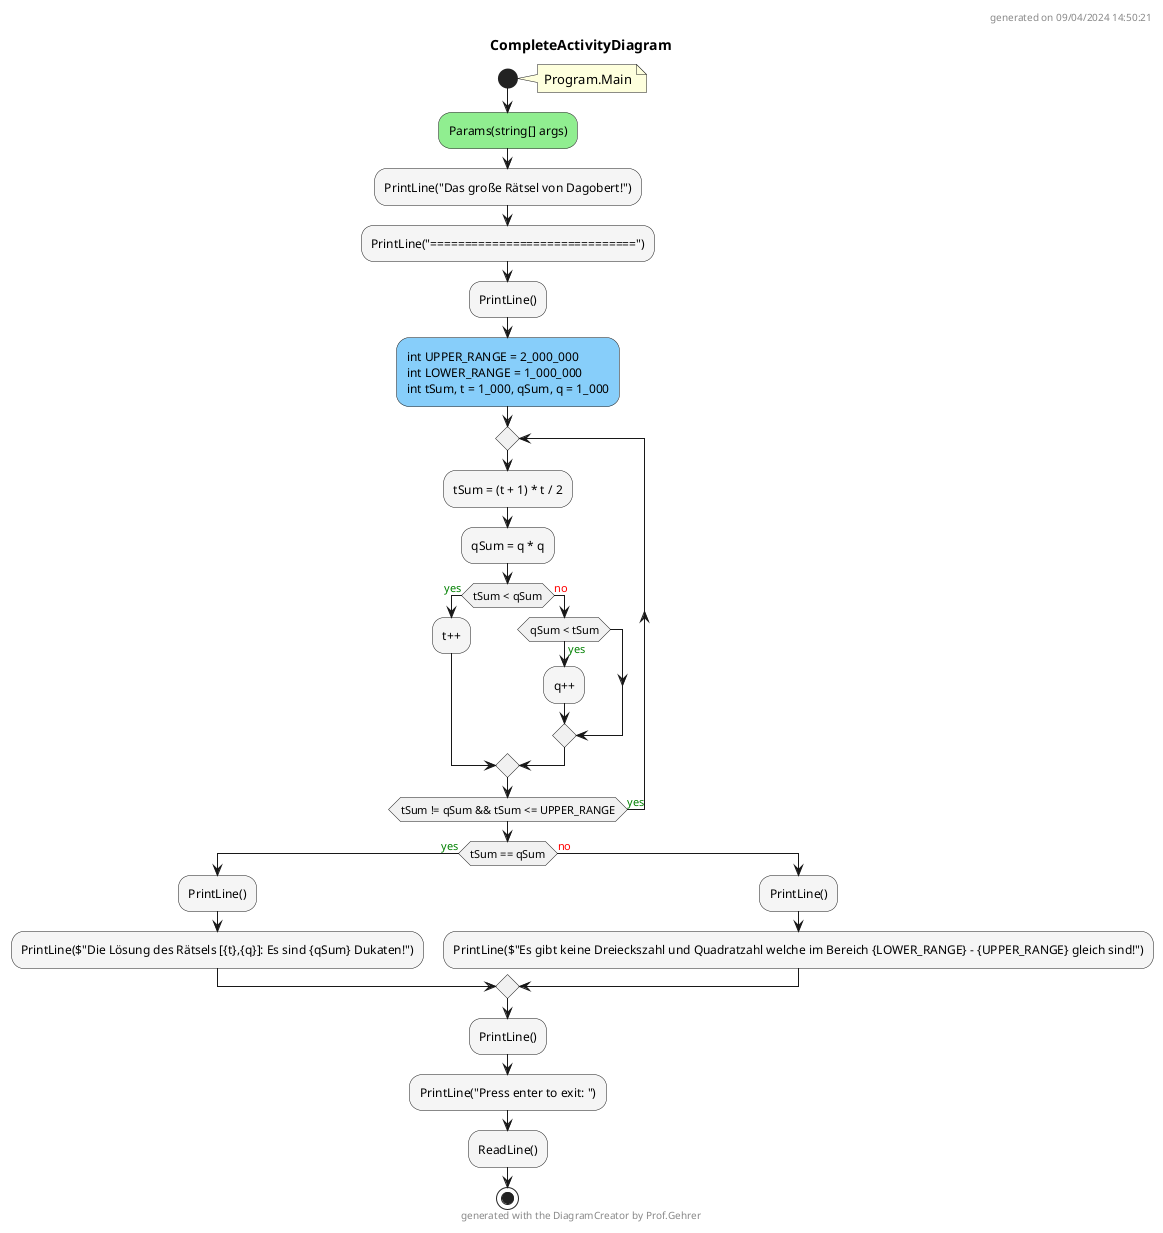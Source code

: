 @startuml CompleteActivityDiagram
header
generated on 09/04/2024 14:50:21
end header
title CompleteActivityDiagram
start
note right:  Program.Main
#LightGreen:Params(string[] args);
#WhiteSmoke:PrintLine("Das große Rätsel von Dagobert!");
#WhiteSmoke:PrintLine("==============================");
#WhiteSmoke:PrintLine();
#LightSkyBlue:int UPPER_RANGE = 2_000_000\nint LOWER_RANGE = 1_000_000\nint tSum, t = 1_000, qSum, q = 1_000;
repeat
        #WhiteSmoke:tSum = (t + 1) * t / 2;
        #WhiteSmoke:qSum = q * q;
        if (tSum < qSum) then (<color:green>yes)
                #WhiteSmoke:t++;
            else (<color:red>no)
                if (qSum < tSum) then (<color:green>yes)
                        #WhiteSmoke:q++;
                endif
        endif
repeat while (tSum != qSum && tSum <= UPPER_RANGE) is (<color:green>yes)
if (tSum == qSum) then (<color:green>yes)
        #WhiteSmoke:PrintLine();
        #WhiteSmoke:PrintLine($"Die Lösung des Rätsels [{t},{q}]: Es sind {qSum} Dukaten!");
    else (<color:red>no)
            #WhiteSmoke:PrintLine();
            #WhiteSmoke:PrintLine($"Es gibt keine Dreieckszahl und Quadratzahl welche im Bereich {LOWER_RANGE} - {UPPER_RANGE} gleich sind!");
endif
#WhiteSmoke:PrintLine();
#WhiteSmoke:PrintLine("Press enter to exit: ");
#WhiteSmoke:ReadLine();
stop
footer
generated with the DiagramCreator by Prof.Gehrer
end footer
@enduml
